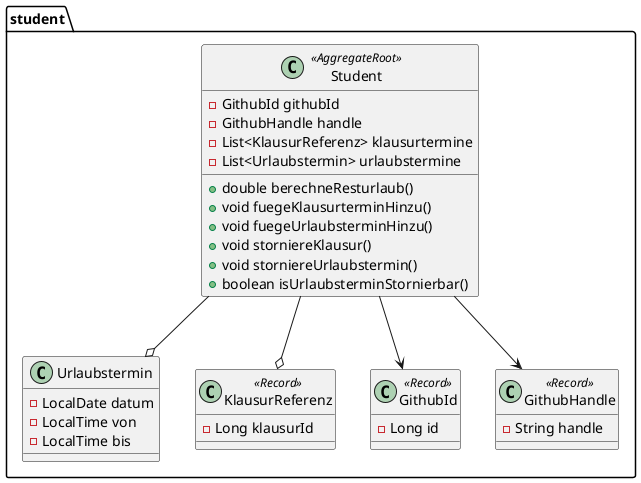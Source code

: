 @startuml
package student {
    class Urlaubstermin {
      - LocalDate datum
      - LocalTime von
      - LocalTime bis
    }

    class Student <<AggregateRoot>> {
      - GithubId githubId
      - GithubHandle handle
      - List<KlausurReferenz> klausurtermine
      - List<Urlaubstermin> urlaubstermine
      + double berechneResturlaub()
      + void fuegeKlausurterminHinzu()
      + void fuegeUrlaubsterminHinzu()
      + void storniereKlausur()
      + void storniereUrlaubstermin()
      + boolean isUrlaubsterminStornierbar()
    }

    class KlausurReferenz <<Record>> {
      - Long klausurId
    }

    class GithubId <<Record>> {
      - Long id
    }

    class GithubHandle <<Record>> {
      - String handle
    }

    Student --o Urlaubstermin
    Student --o KlausurReferenz
    Student --> GithubHandle
    Student --> GithubId
  }
@enduml
